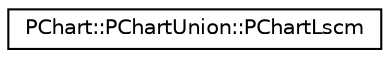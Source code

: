 digraph G
{
  edge [fontname="Helvetica",fontsize="10",labelfontname="Helvetica",labelfontsize="10"];
  node [fontname="Helvetica",fontsize="10",shape=record];
  rankdir=LR;
  Node1 [label="PChart::PChartUnion::PChartLscm",height=0.2,width=0.4,color="black", fillcolor="white", style="filled",URL="$d2/d1a/structPChart_1_1PChartUnion_1_1PChartLscm.html"];
}
